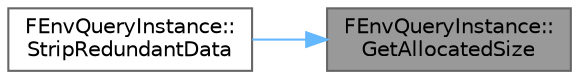 digraph "FEnvQueryInstance::GetAllocatedSize"
{
 // INTERACTIVE_SVG=YES
 // LATEX_PDF_SIZE
  bgcolor="transparent";
  edge [fontname=Helvetica,fontsize=10,labelfontname=Helvetica,labelfontsize=10];
  node [fontname=Helvetica,fontsize=10,shape=box,height=0.2,width=0.4];
  rankdir="RL";
  Node1 [id="Node000001",label="FEnvQueryInstance::\lGetAllocatedSize",height=0.2,width=0.4,color="gray40", fillcolor="grey60", style="filled", fontcolor="black",tooltip=" "];
  Node1 -> Node2 [id="edge1_Node000001_Node000002",dir="back",color="steelblue1",style="solid",tooltip=" "];
  Node2 [id="Node000002",label="FEnvQueryInstance::\lStripRedundantData",height=0.2,width=0.4,color="grey40", fillcolor="white", style="filled",URL="$db/d8f/structFEnvQueryInstance.html#a77f77a2814dc8ee91f65482af538293e",tooltip="removes all runtime data that can be used for debugging (not a part of actual query result)"];
}
